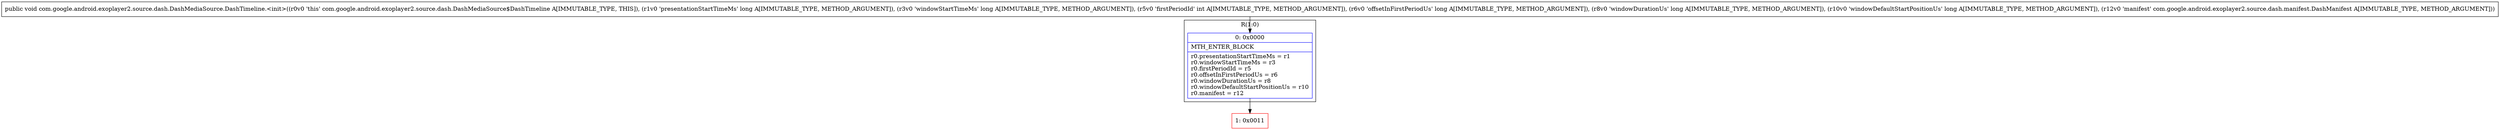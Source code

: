 digraph "CFG forcom.google.android.exoplayer2.source.dash.DashMediaSource.DashTimeline.\<init\>(JJIJJJLcom\/google\/android\/exoplayer2\/source\/dash\/manifest\/DashManifest;)V" {
subgraph cluster_Region_189200742 {
label = "R(1:0)";
node [shape=record,color=blue];
Node_0 [shape=record,label="{0\:\ 0x0000|MTH_ENTER_BLOCK\l|r0.presentationStartTimeMs = r1\lr0.windowStartTimeMs = r3\lr0.firstPeriodId = r5\lr0.offsetInFirstPeriodUs = r6\lr0.windowDurationUs = r8\lr0.windowDefaultStartPositionUs = r10\lr0.manifest = r12\l}"];
}
Node_1 [shape=record,color=red,label="{1\:\ 0x0011}"];
MethodNode[shape=record,label="{public void com.google.android.exoplayer2.source.dash.DashMediaSource.DashTimeline.\<init\>((r0v0 'this' com.google.android.exoplayer2.source.dash.DashMediaSource$DashTimeline A[IMMUTABLE_TYPE, THIS]), (r1v0 'presentationStartTimeMs' long A[IMMUTABLE_TYPE, METHOD_ARGUMENT]), (r3v0 'windowStartTimeMs' long A[IMMUTABLE_TYPE, METHOD_ARGUMENT]), (r5v0 'firstPeriodId' int A[IMMUTABLE_TYPE, METHOD_ARGUMENT]), (r6v0 'offsetInFirstPeriodUs' long A[IMMUTABLE_TYPE, METHOD_ARGUMENT]), (r8v0 'windowDurationUs' long A[IMMUTABLE_TYPE, METHOD_ARGUMENT]), (r10v0 'windowDefaultStartPositionUs' long A[IMMUTABLE_TYPE, METHOD_ARGUMENT]), (r12v0 'manifest' com.google.android.exoplayer2.source.dash.manifest.DashManifest A[IMMUTABLE_TYPE, METHOD_ARGUMENT])) }"];
MethodNode -> Node_0;
Node_0 -> Node_1;
}


